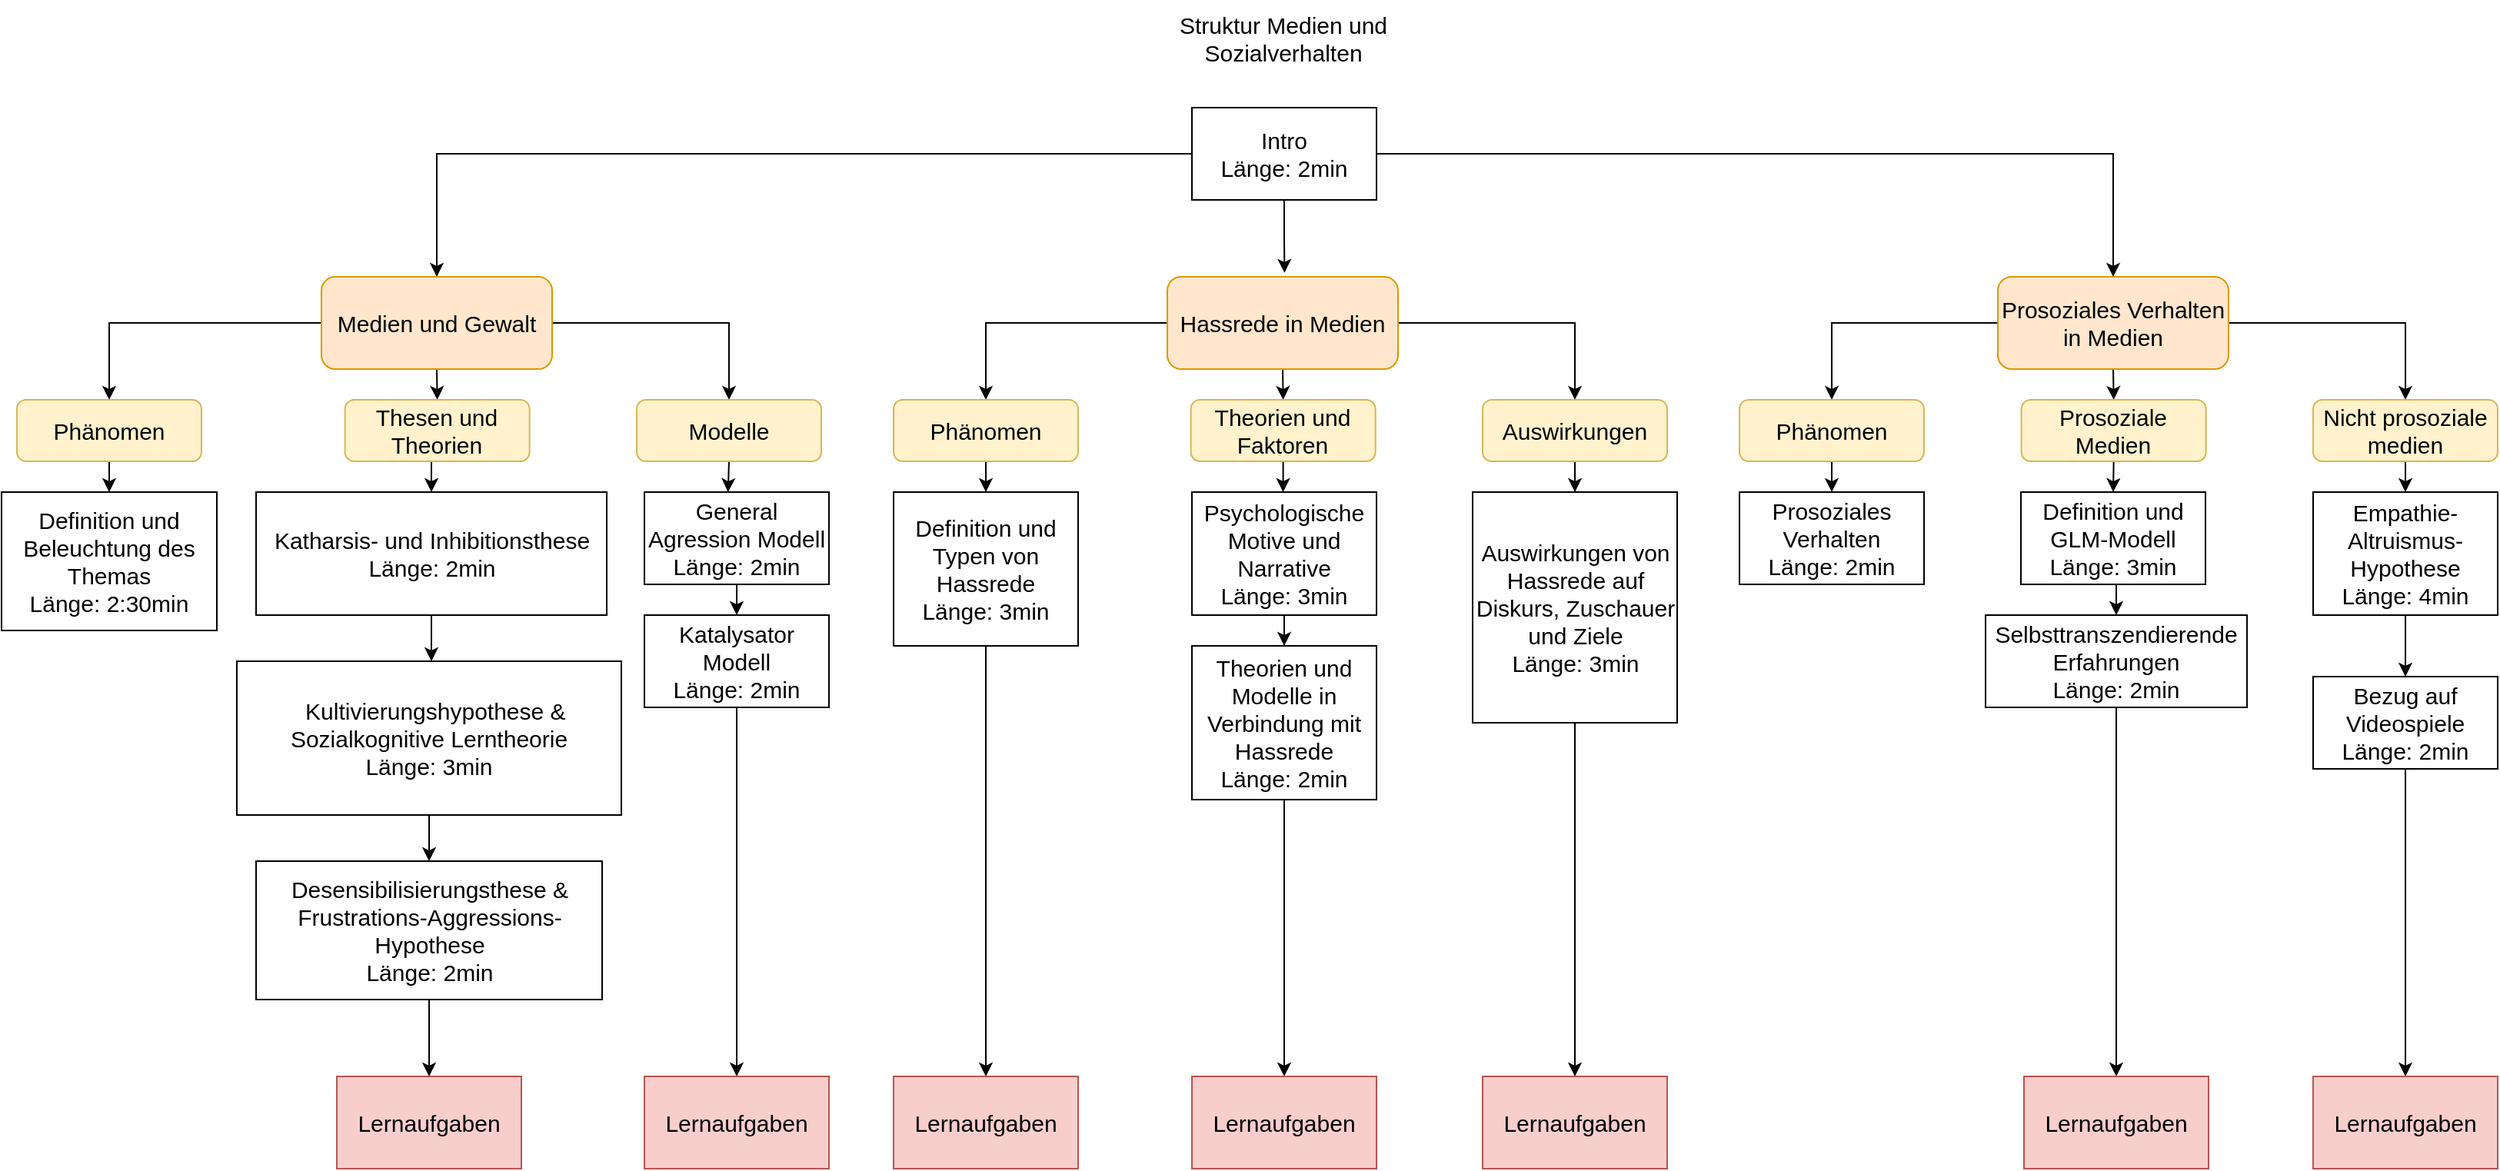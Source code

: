 <mxfile version="22.1.7" type="github">
  <diagram id="prtHgNgQTEPvFCAcTncT" name="Page-1">
    <mxGraphModel dx="3149" dy="1277" grid="1" gridSize="10" guides="1" tooltips="1" connect="1" arrows="1" fold="1" page="1" pageScale="1" pageWidth="827" pageHeight="1169" math="0" shadow="0">
      <root>
        <mxCell id="0" />
        <mxCell id="1" parent="0" />
        <mxCell id="45bAfZuj3s9cAP-3UW4G-1" value="Struktur Medien und Sozialverhalten" style="text;html=1;strokeColor=none;fillColor=none;align=center;verticalAlign=middle;whiteSpace=wrap;rounded=0;fontSize=15;" parent="1" vertex="1">
          <mxGeometry x="123" y="20" width="241" height="50" as="geometry" />
        </mxCell>
        <mxCell id="45bAfZuj3s9cAP-3UW4G-5" style="edgeStyle=orthogonalEdgeStyle;rounded=0;orthogonalLoop=1;jettySize=auto;html=1;fontSize=15;entryX=0.5;entryY=0;entryDx=0;entryDy=0;" parent="1" source="45bAfZuj3s9cAP-3UW4G-2" target="45bAfZuj3s9cAP-3UW4G-10" edge="1">
          <mxGeometry relative="1" as="geometry">
            <mxPoint x="90" y="200" as="targetPoint" />
          </mxGeometry>
        </mxCell>
        <mxCell id="dNwmKPcMfGst-BSoK7ff-26" style="edgeStyle=orthogonalEdgeStyle;rounded=0;orthogonalLoop=1;jettySize=auto;html=1;exitX=1;exitY=0.5;exitDx=0;exitDy=0;entryX=0.5;entryY=0;entryDx=0;entryDy=0;" parent="1" source="45bAfZuj3s9cAP-3UW4G-2" target="dNwmKPcMfGst-BSoK7ff-22" edge="1">
          <mxGeometry relative="1" as="geometry" />
        </mxCell>
        <mxCell id="45bAfZuj3s9cAP-3UW4G-2" value="Intro&lt;br&gt;Länge: 2min" style="rounded=0;whiteSpace=wrap;html=1;fontSize=15;" parent="1" vertex="1">
          <mxGeometry x="184" y="90" width="120" height="60" as="geometry" />
        </mxCell>
        <mxCell id="dNwmKPcMfGst-BSoK7ff-2" style="edgeStyle=orthogonalEdgeStyle;rounded=0;orthogonalLoop=1;jettySize=auto;html=1;exitX=0;exitY=0.5;exitDx=0;exitDy=0;entryX=0.5;entryY=0;entryDx=0;entryDy=0;" parent="1" source="45bAfZuj3s9cAP-3UW4G-10" target="dNwmKPcMfGst-BSoK7ff-1" edge="1">
          <mxGeometry relative="1" as="geometry" />
        </mxCell>
        <mxCell id="dNwmKPcMfGst-BSoK7ff-3" style="edgeStyle=orthogonalEdgeStyle;rounded=0;orthogonalLoop=1;jettySize=auto;html=1;exitX=0.5;exitY=1;exitDx=0;exitDy=0;entryX=0.5;entryY=0;entryDx=0;entryDy=0;" parent="1" source="45bAfZuj3s9cAP-3UW4G-10" target="45bAfZuj3s9cAP-3UW4G-34" edge="1">
          <mxGeometry relative="1" as="geometry" />
        </mxCell>
        <mxCell id="dNwmKPcMfGst-BSoK7ff-4" style="edgeStyle=orthogonalEdgeStyle;rounded=0;orthogonalLoop=1;jettySize=auto;html=1;exitX=1;exitY=0.5;exitDx=0;exitDy=0;entryX=0.5;entryY=0;entryDx=0;entryDy=0;" parent="1" source="45bAfZuj3s9cAP-3UW4G-10" target="45bAfZuj3s9cAP-3UW4G-35" edge="1">
          <mxGeometry relative="1" as="geometry" />
        </mxCell>
        <mxCell id="45bAfZuj3s9cAP-3UW4G-10" value="Medien und Gewalt" style="rounded=1;whiteSpace=wrap;html=1;fontSize=15;fillColor=#ffe6cc;strokeColor=#d79b00;" parent="1" vertex="1">
          <mxGeometry x="-382" y="200" width="150" height="60" as="geometry" />
        </mxCell>
        <mxCell id="45bAfZuj3s9cAP-3UW4G-43" value="" style="edgeStyle=orthogonalEdgeStyle;rounded=0;orthogonalLoop=1;jettySize=auto;html=1;fontSize=15;" parent="1" source="45bAfZuj3s9cAP-3UW4G-12" target="45bAfZuj3s9cAP-3UW4G-17" edge="1">
          <mxGeometry relative="1" as="geometry">
            <Array as="points">
              <mxPoint x="-312" y="420" />
              <mxPoint x="-312" y="420" />
            </Array>
          </mxGeometry>
        </mxCell>
        <mxCell id="45bAfZuj3s9cAP-3UW4G-12" value="Katharsis- und Inhibitionsthese&lt;br&gt;Länge: 2min" style="rounded=0;whiteSpace=wrap;html=1;fontSize=15;" parent="1" vertex="1">
          <mxGeometry x="-424.5" y="340" width="228" height="80" as="geometry" />
        </mxCell>
        <mxCell id="dNwmKPcMfGst-BSoK7ff-9" style="edgeStyle=orthogonalEdgeStyle;rounded=0;orthogonalLoop=1;jettySize=auto;html=1;exitX=0.5;exitY=1;exitDx=0;exitDy=0;" parent="1" source="45bAfZuj3s9cAP-3UW4G-17" target="dNwmKPcMfGst-BSoK7ff-7" edge="1">
          <mxGeometry relative="1" as="geometry" />
        </mxCell>
        <mxCell id="45bAfZuj3s9cAP-3UW4G-17" value="&amp;nbsp; Kultivierungshypothese &amp;amp; Sozialkognitive Lerntheorie&lt;br&gt;Länge: 3min" style="rounded=0;whiteSpace=wrap;html=1;fontSize=15;" parent="1" vertex="1">
          <mxGeometry x="-437" y="450" width="250" height="100" as="geometry" />
        </mxCell>
        <mxCell id="45bAfZuj3s9cAP-3UW4G-28" style="edgeStyle=orthogonalEdgeStyle;rounded=0;orthogonalLoop=1;jettySize=auto;html=1;fontSize=15;" parent="1" source="45bAfZuj3s9cAP-3UW4G-25" target="45bAfZuj3s9cAP-3UW4G-29" edge="1">
          <mxGeometry relative="1" as="geometry">
            <mxPoint x="-112" y="540" as="targetPoint" />
          </mxGeometry>
        </mxCell>
        <mxCell id="45bAfZuj3s9cAP-3UW4G-25" value="General Agression Modell&lt;br&gt;Länge: 2min" style="rounded=0;whiteSpace=wrap;html=1;fontSize=15;" parent="1" vertex="1">
          <mxGeometry x="-172" y="340" width="120" height="60" as="geometry" />
        </mxCell>
        <mxCell id="45bAfZuj3s9cAP-3UW4G-54" style="edgeStyle=orthogonalEdgeStyle;rounded=0;orthogonalLoop=1;jettySize=auto;html=1;fontSize=15;" parent="1" source="45bAfZuj3s9cAP-3UW4G-29" target="45bAfZuj3s9cAP-3UW4G-55" edge="1">
          <mxGeometry relative="1" as="geometry">
            <mxPoint x="-112.0" y="540" as="targetPoint" />
          </mxGeometry>
        </mxCell>
        <mxCell id="45bAfZuj3s9cAP-3UW4G-29" value="Katalysator Modell&lt;br&gt;Länge: 2min" style="rounded=0;whiteSpace=wrap;html=1;fontSize=15;" parent="1" vertex="1">
          <mxGeometry x="-172" y="420" width="120" height="60" as="geometry" />
        </mxCell>
        <mxCell id="45bAfZuj3s9cAP-3UW4G-38" style="edgeStyle=orthogonalEdgeStyle;rounded=0;orthogonalLoop=1;jettySize=auto;html=1;exitX=0.5;exitY=1;exitDx=0;exitDy=0;entryX=0.5;entryY=0;entryDx=0;entryDy=0;fontSize=15;" parent="1" source="45bAfZuj3s9cAP-3UW4G-34" target="45bAfZuj3s9cAP-3UW4G-12" edge="1">
          <mxGeometry relative="1" as="geometry" />
        </mxCell>
        <mxCell id="45bAfZuj3s9cAP-3UW4G-34" value="Thesen und Theorien" style="rounded=1;whiteSpace=wrap;html=1;fontSize=15;fillColor=#fff2cc;strokeColor=#d6b656;" parent="1" vertex="1">
          <mxGeometry x="-366.68" y="280" width="120" height="40" as="geometry" />
        </mxCell>
        <mxCell id="45bAfZuj3s9cAP-3UW4G-42" style="edgeStyle=orthogonalEdgeStyle;rounded=0;orthogonalLoop=1;jettySize=auto;html=1;exitX=0.5;exitY=1;exitDx=0;exitDy=0;entryX=0.453;entryY=0;entryDx=0;entryDy=0;entryPerimeter=0;fontSize=15;" parent="1" source="45bAfZuj3s9cAP-3UW4G-35" target="45bAfZuj3s9cAP-3UW4G-25" edge="1">
          <mxGeometry relative="1" as="geometry" />
        </mxCell>
        <mxCell id="45bAfZuj3s9cAP-3UW4G-35" value="Modelle" style="rounded=1;whiteSpace=wrap;html=1;fontSize=15;fillColor=#fff2cc;strokeColor=#d6b656;" parent="1" vertex="1">
          <mxGeometry x="-177" y="280" width="120" height="40" as="geometry" />
        </mxCell>
        <mxCell id="45bAfZuj3s9cAP-3UW4G-53" value="Lernaufgaben" style="rounded=0;whiteSpace=wrap;html=1;fontSize=15;fillColor=#f8cecc;strokeColor=#b85450;" parent="1" vertex="1">
          <mxGeometry x="-372.0" y="720" width="120" height="60" as="geometry" />
        </mxCell>
        <mxCell id="45bAfZuj3s9cAP-3UW4G-55" value="Lernaufgaben" style="rounded=0;whiteSpace=wrap;html=1;fontSize=15;fillColor=#f8cecc;strokeColor=#b85450;" parent="1" vertex="1">
          <mxGeometry x="-172.0" y="720" width="120" height="60" as="geometry" />
        </mxCell>
        <mxCell id="dNwmKPcMfGst-BSoK7ff-6" value="" style="edgeStyle=orthogonalEdgeStyle;rounded=0;orthogonalLoop=1;jettySize=auto;html=1;" parent="1" source="dNwmKPcMfGst-BSoK7ff-1" target="dNwmKPcMfGst-BSoK7ff-5" edge="1">
          <mxGeometry relative="1" as="geometry" />
        </mxCell>
        <mxCell id="dNwmKPcMfGst-BSoK7ff-1" value="Phänomen" style="rounded=1;whiteSpace=wrap;html=1;fontSize=15;fillColor=#fff2cc;strokeColor=#d6b656;" parent="1" vertex="1">
          <mxGeometry x="-580" y="280" width="120" height="40" as="geometry" />
        </mxCell>
        <mxCell id="dNwmKPcMfGst-BSoK7ff-5" value="&lt;span style=&quot;font-size: 15px;&quot;&gt;Definition und Beleuchtung des Themas&lt;br&gt;Länge: 2:30min&lt;br&gt;&lt;/span&gt;" style="rounded=0;whiteSpace=wrap;html=1;" parent="1" vertex="1">
          <mxGeometry x="-590" y="340" width="140" height="90" as="geometry" />
        </mxCell>
        <mxCell id="dNwmKPcMfGst-BSoK7ff-10" style="edgeStyle=orthogonalEdgeStyle;rounded=0;orthogonalLoop=1;jettySize=auto;html=1;exitX=0.5;exitY=1;exitDx=0;exitDy=0;entryX=0.5;entryY=0;entryDx=0;entryDy=0;" parent="1" source="dNwmKPcMfGst-BSoK7ff-7" target="45bAfZuj3s9cAP-3UW4G-53" edge="1">
          <mxGeometry relative="1" as="geometry">
            <mxPoint x="-312" y="680" as="targetPoint" />
          </mxGeometry>
        </mxCell>
        <mxCell id="dNwmKPcMfGst-BSoK7ff-7" value="&lt;font style=&quot;font-size: 15px;&quot;&gt;Desensibilisierungsthese &amp;amp; Frustrations-Aggressions-Hypothese&lt;br&gt;Länge: 2min&lt;br&gt;&lt;/font&gt;" style="rounded=0;whiteSpace=wrap;html=1;" parent="1" vertex="1">
          <mxGeometry x="-424.5" y="580" width="225" height="90" as="geometry" />
        </mxCell>
        <mxCell id="dNwmKPcMfGst-BSoK7ff-12" style="edgeStyle=orthogonalEdgeStyle;rounded=0;orthogonalLoop=1;jettySize=auto;html=1;exitX=0;exitY=0.5;exitDx=0;exitDy=0;entryX=0.5;entryY=0;entryDx=0;entryDy=0;" parent="1" source="dNwmKPcMfGst-BSoK7ff-15" target="dNwmKPcMfGst-BSoK7ff-18" edge="1">
          <mxGeometry relative="1" as="geometry" />
        </mxCell>
        <mxCell id="dNwmKPcMfGst-BSoK7ff-13" style="edgeStyle=orthogonalEdgeStyle;rounded=0;orthogonalLoop=1;jettySize=auto;html=1;exitX=0.5;exitY=1;exitDx=0;exitDy=0;entryX=0.5;entryY=0;entryDx=0;entryDy=0;" parent="1" source="dNwmKPcMfGst-BSoK7ff-15" target="dNwmKPcMfGst-BSoK7ff-16" edge="1">
          <mxGeometry relative="1" as="geometry" />
        </mxCell>
        <mxCell id="dNwmKPcMfGst-BSoK7ff-14" style="edgeStyle=orthogonalEdgeStyle;rounded=0;orthogonalLoop=1;jettySize=auto;html=1;exitX=1;exitY=0.5;exitDx=0;exitDy=0;entryX=0.5;entryY=0;entryDx=0;entryDy=0;" parent="1" source="dNwmKPcMfGst-BSoK7ff-15" target="dNwmKPcMfGst-BSoK7ff-17" edge="1">
          <mxGeometry relative="1" as="geometry" />
        </mxCell>
        <mxCell id="dNwmKPcMfGst-BSoK7ff-15" value="Hassrede in Medien" style="rounded=1;whiteSpace=wrap;html=1;fontSize=15;fillColor=#ffe6cc;strokeColor=#d79b00;" parent="1" vertex="1">
          <mxGeometry x="168" y="200" width="150" height="60" as="geometry" />
        </mxCell>
        <mxCell id="T0l5JUQyO69CC_i279kQ-6" value="" style="edgeStyle=orthogonalEdgeStyle;rounded=0;orthogonalLoop=1;jettySize=auto;html=1;" edge="1" parent="1" source="dNwmKPcMfGst-BSoK7ff-16" target="T0l5JUQyO69CC_i279kQ-3">
          <mxGeometry relative="1" as="geometry" />
        </mxCell>
        <mxCell id="dNwmKPcMfGst-BSoK7ff-16" value="Theorien und Faktoren" style="rounded=1;whiteSpace=wrap;html=1;fontSize=15;fillColor=#fff2cc;strokeColor=#d6b656;" parent="1" vertex="1">
          <mxGeometry x="183.32" y="280" width="120" height="40" as="geometry" />
        </mxCell>
        <mxCell id="T0l5JUQyO69CC_i279kQ-9" value="" style="edgeStyle=orthogonalEdgeStyle;rounded=0;orthogonalLoop=1;jettySize=auto;html=1;" edge="1" parent="1" source="dNwmKPcMfGst-BSoK7ff-17" target="T0l5JUQyO69CC_i279kQ-8">
          <mxGeometry relative="1" as="geometry" />
        </mxCell>
        <mxCell id="dNwmKPcMfGst-BSoK7ff-17" value="Auswirkungen" style="rounded=1;whiteSpace=wrap;html=1;fontSize=15;fillColor=#fff2cc;strokeColor=#d6b656;" parent="1" vertex="1">
          <mxGeometry x="373" y="280" width="120" height="40" as="geometry" />
        </mxCell>
        <mxCell id="T0l5JUQyO69CC_i279kQ-2" value="" style="edgeStyle=orthogonalEdgeStyle;rounded=0;orthogonalLoop=1;jettySize=auto;html=1;" edge="1" parent="1" source="dNwmKPcMfGst-BSoK7ff-18" target="T0l5JUQyO69CC_i279kQ-1">
          <mxGeometry relative="1" as="geometry" />
        </mxCell>
        <mxCell id="dNwmKPcMfGst-BSoK7ff-18" value="Phänomen" style="rounded=1;whiteSpace=wrap;html=1;fontSize=15;fillColor=#fff2cc;strokeColor=#d6b656;" parent="1" vertex="1">
          <mxGeometry x="-10" y="280" width="120" height="40" as="geometry" />
        </mxCell>
        <mxCell id="dNwmKPcMfGst-BSoK7ff-19" style="edgeStyle=orthogonalEdgeStyle;rounded=0;orthogonalLoop=1;jettySize=auto;html=1;exitX=0;exitY=0.5;exitDx=0;exitDy=0;entryX=0.5;entryY=0;entryDx=0;entryDy=0;" parent="1" source="dNwmKPcMfGst-BSoK7ff-22" target="dNwmKPcMfGst-BSoK7ff-25" edge="1">
          <mxGeometry relative="1" as="geometry" />
        </mxCell>
        <mxCell id="dNwmKPcMfGst-BSoK7ff-20" style="edgeStyle=orthogonalEdgeStyle;rounded=0;orthogonalLoop=1;jettySize=auto;html=1;exitX=0.5;exitY=1;exitDx=0;exitDy=0;entryX=0.5;entryY=0;entryDx=0;entryDy=0;" parent="1" source="dNwmKPcMfGst-BSoK7ff-22" target="dNwmKPcMfGst-BSoK7ff-23" edge="1">
          <mxGeometry relative="1" as="geometry" />
        </mxCell>
        <mxCell id="dNwmKPcMfGst-BSoK7ff-21" style="edgeStyle=orthogonalEdgeStyle;rounded=0;orthogonalLoop=1;jettySize=auto;html=1;exitX=1;exitY=0.5;exitDx=0;exitDy=0;entryX=0.5;entryY=0;entryDx=0;entryDy=0;" parent="1" source="dNwmKPcMfGst-BSoK7ff-22" target="dNwmKPcMfGst-BSoK7ff-24" edge="1">
          <mxGeometry relative="1" as="geometry" />
        </mxCell>
        <mxCell id="dNwmKPcMfGst-BSoK7ff-22" value="Prosoziales Verhalten in Medien" style="rounded=1;whiteSpace=wrap;html=1;fontSize=15;fillColor=#ffe6cc;strokeColor=#d79b00;" parent="1" vertex="1">
          <mxGeometry x="708" y="200" width="150" height="60" as="geometry" />
        </mxCell>
        <mxCell id="T0l5JUQyO69CC_i279kQ-22" style="edgeStyle=orthogonalEdgeStyle;rounded=0;orthogonalLoop=1;jettySize=auto;html=1;exitX=0.5;exitY=1;exitDx=0;exitDy=0;entryX=0.5;entryY=0;entryDx=0;entryDy=0;" edge="1" parent="1" source="dNwmKPcMfGst-BSoK7ff-23" target="T0l5JUQyO69CC_i279kQ-21">
          <mxGeometry relative="1" as="geometry" />
        </mxCell>
        <mxCell id="dNwmKPcMfGst-BSoK7ff-23" value="Prosoziale Medien" style="rounded=1;whiteSpace=wrap;html=1;fontSize=15;fillColor=#fff2cc;strokeColor=#d6b656;" parent="1" vertex="1">
          <mxGeometry x="723.32" y="280" width="120" height="40" as="geometry" />
        </mxCell>
        <mxCell id="T0l5JUQyO69CC_i279kQ-26" style="edgeStyle=orthogonalEdgeStyle;rounded=0;orthogonalLoop=1;jettySize=auto;html=1;exitX=0.5;exitY=1;exitDx=0;exitDy=0;entryX=0.5;entryY=0;entryDx=0;entryDy=0;" edge="1" parent="1" source="dNwmKPcMfGst-BSoK7ff-24" target="T0l5JUQyO69CC_i279kQ-25">
          <mxGeometry relative="1" as="geometry" />
        </mxCell>
        <mxCell id="dNwmKPcMfGst-BSoK7ff-24" value="Nicht prosoziale medien" style="rounded=1;whiteSpace=wrap;html=1;fontSize=15;fillColor=#fff2cc;strokeColor=#d6b656;" parent="1" vertex="1">
          <mxGeometry x="913" y="280" width="120" height="40" as="geometry" />
        </mxCell>
        <mxCell id="T0l5JUQyO69CC_i279kQ-20" style="edgeStyle=orthogonalEdgeStyle;rounded=0;orthogonalLoop=1;jettySize=auto;html=1;exitX=0.5;exitY=1;exitDx=0;exitDy=0;entryX=0.5;entryY=0;entryDx=0;entryDy=0;" edge="1" parent="1" source="dNwmKPcMfGst-BSoK7ff-25" target="T0l5JUQyO69CC_i279kQ-19">
          <mxGeometry relative="1" as="geometry" />
        </mxCell>
        <mxCell id="dNwmKPcMfGst-BSoK7ff-25" value="Phänomen" style="rounded=1;whiteSpace=wrap;html=1;fontSize=15;fillColor=#fff2cc;strokeColor=#d6b656;" parent="1" vertex="1">
          <mxGeometry x="540" y="280" width="120" height="40" as="geometry" />
        </mxCell>
        <mxCell id="T0l5JUQyO69CC_i279kQ-16" value="" style="edgeStyle=orthogonalEdgeStyle;rounded=0;orthogonalLoop=1;jettySize=auto;html=1;" edge="1" parent="1" source="T0l5JUQyO69CC_i279kQ-1" target="T0l5JUQyO69CC_i279kQ-15">
          <mxGeometry relative="1" as="geometry" />
        </mxCell>
        <mxCell id="T0l5JUQyO69CC_i279kQ-1" value="Definition und Typen von Hassrede&lt;br style=&quot;font-size: 15px;&quot;&gt;Länge: 3min" style="rounded=0;whiteSpace=wrap;html=1;fontSize=15;" vertex="1" parent="1">
          <mxGeometry x="-10" y="340" width="120" height="100" as="geometry" />
        </mxCell>
        <mxCell id="T0l5JUQyO69CC_i279kQ-7" value="" style="edgeStyle=orthogonalEdgeStyle;rounded=0;orthogonalLoop=1;jettySize=auto;html=1;" edge="1" parent="1" source="T0l5JUQyO69CC_i279kQ-3" target="T0l5JUQyO69CC_i279kQ-4">
          <mxGeometry relative="1" as="geometry" />
        </mxCell>
        <mxCell id="T0l5JUQyO69CC_i279kQ-3" value="Psychologische Motive und Narrative&lt;br&gt;Länge: 3min" style="rounded=0;whiteSpace=wrap;html=1;fontSize=15;" vertex="1" parent="1">
          <mxGeometry x="184" y="340" width="120" height="80" as="geometry" />
        </mxCell>
        <mxCell id="T0l5JUQyO69CC_i279kQ-14" value="" style="edgeStyle=orthogonalEdgeStyle;rounded=0;orthogonalLoop=1;jettySize=auto;html=1;" edge="1" parent="1" source="T0l5JUQyO69CC_i279kQ-4" target="T0l5JUQyO69CC_i279kQ-11">
          <mxGeometry relative="1" as="geometry" />
        </mxCell>
        <mxCell id="T0l5JUQyO69CC_i279kQ-4" value="Theorien und Modelle in Verbindung mit Hassrede&lt;br&gt;Länge: 2min" style="rounded=0;whiteSpace=wrap;html=1;fontSize=15;" vertex="1" parent="1">
          <mxGeometry x="184" y="440" width="120" height="100" as="geometry" />
        </mxCell>
        <mxCell id="T0l5JUQyO69CC_i279kQ-13" style="edgeStyle=orthogonalEdgeStyle;rounded=0;orthogonalLoop=1;jettySize=auto;html=1;entryX=0.5;entryY=0;entryDx=0;entryDy=0;" edge="1" parent="1" source="T0l5JUQyO69CC_i279kQ-8" target="T0l5JUQyO69CC_i279kQ-12">
          <mxGeometry relative="1" as="geometry" />
        </mxCell>
        <mxCell id="T0l5JUQyO69CC_i279kQ-8" value="&lt;font style=&quot;font-size: 15px;&quot;&gt;Auswirkungen von Hassrede auf Diskurs, Zuschauer und Ziele&lt;br&gt;Länge: 3min&lt;br&gt;&lt;/font&gt;" style="rounded=0;whiteSpace=wrap;html=1;" vertex="1" parent="1">
          <mxGeometry x="366.5" y="340" width="133" height="150" as="geometry" />
        </mxCell>
        <mxCell id="T0l5JUQyO69CC_i279kQ-10" style="edgeStyle=orthogonalEdgeStyle;rounded=0;orthogonalLoop=1;jettySize=auto;html=1;exitX=0.5;exitY=1;exitDx=0;exitDy=0;entryX=0.508;entryY=-0.043;entryDx=0;entryDy=0;entryPerimeter=0;" edge="1" parent="1" source="45bAfZuj3s9cAP-3UW4G-2" target="dNwmKPcMfGst-BSoK7ff-15">
          <mxGeometry relative="1" as="geometry" />
        </mxCell>
        <mxCell id="T0l5JUQyO69CC_i279kQ-11" value="Lernaufgaben" style="rounded=0;whiteSpace=wrap;html=1;fontSize=15;fillColor=#f8cecc;strokeColor=#b85450;" vertex="1" parent="1">
          <mxGeometry x="184.0" y="720" width="120" height="60" as="geometry" />
        </mxCell>
        <mxCell id="T0l5JUQyO69CC_i279kQ-12" value="Lernaufgaben" style="rounded=0;whiteSpace=wrap;html=1;fontSize=15;fillColor=#f8cecc;strokeColor=#b85450;" vertex="1" parent="1">
          <mxGeometry x="373.0" y="720" width="120" height="60" as="geometry" />
        </mxCell>
        <mxCell id="T0l5JUQyO69CC_i279kQ-15" value="Lernaufgaben" style="rounded=0;whiteSpace=wrap;html=1;fontSize=15;fillColor=#f8cecc;strokeColor=#b85450;" vertex="1" parent="1">
          <mxGeometry x="-10.0" y="720" width="120" height="60" as="geometry" />
        </mxCell>
        <mxCell id="T0l5JUQyO69CC_i279kQ-19" value="&lt;font style=&quot;font-size: 15px;&quot;&gt;Prosoziales Verhalten&lt;br&gt;Länge: 2min&lt;br&gt;&lt;/font&gt;" style="rounded=0;whiteSpace=wrap;html=1;" vertex="1" parent="1">
          <mxGeometry x="540" y="340" width="120" height="60" as="geometry" />
        </mxCell>
        <mxCell id="T0l5JUQyO69CC_i279kQ-24" style="edgeStyle=orthogonalEdgeStyle;rounded=0;orthogonalLoop=1;jettySize=auto;html=1;exitX=0.5;exitY=1;exitDx=0;exitDy=0;entryX=0.5;entryY=0;entryDx=0;entryDy=0;" edge="1" parent="1" source="T0l5JUQyO69CC_i279kQ-21" target="T0l5JUQyO69CC_i279kQ-23">
          <mxGeometry relative="1" as="geometry" />
        </mxCell>
        <mxCell id="T0l5JUQyO69CC_i279kQ-21" value="&lt;font style=&quot;font-size: 15px;&quot;&gt;Definition und&lt;br&gt;GLM-Modell&lt;br&gt;Länge: 3min&lt;br&gt;&lt;/font&gt;" style="rounded=0;whiteSpace=wrap;html=1;" vertex="1" parent="1">
          <mxGeometry x="723" y="340" width="120" height="60" as="geometry" />
        </mxCell>
        <mxCell id="T0l5JUQyO69CC_i279kQ-30" style="edgeStyle=orthogonalEdgeStyle;rounded=0;orthogonalLoop=1;jettySize=auto;html=1;exitX=0.5;exitY=1;exitDx=0;exitDy=0;entryX=0.5;entryY=0;entryDx=0;entryDy=0;" edge="1" parent="1" source="T0l5JUQyO69CC_i279kQ-23" target="T0l5JUQyO69CC_i279kQ-29">
          <mxGeometry relative="1" as="geometry" />
        </mxCell>
        <mxCell id="T0l5JUQyO69CC_i279kQ-23" value="&lt;font style=&quot;font-size: 15px;&quot;&gt;Selbsttranszendierende Erfahrungen&lt;br&gt;Länge: 2min&lt;br&gt;&lt;/font&gt;" style="rounded=0;whiteSpace=wrap;html=1;" vertex="1" parent="1">
          <mxGeometry x="700" y="420" width="170" height="60" as="geometry" />
        </mxCell>
        <mxCell id="T0l5JUQyO69CC_i279kQ-28" value="" style="edgeStyle=orthogonalEdgeStyle;rounded=0;orthogonalLoop=1;jettySize=auto;html=1;" edge="1" parent="1" source="T0l5JUQyO69CC_i279kQ-25" target="T0l5JUQyO69CC_i279kQ-27">
          <mxGeometry relative="1" as="geometry" />
        </mxCell>
        <mxCell id="T0l5JUQyO69CC_i279kQ-25" value="&lt;font style=&quot;font-size: 15px;&quot;&gt;Empathie-Altruismus-Hypothese&lt;br&gt;Länge: 4min&lt;/font&gt;" style="rounded=0;whiteSpace=wrap;html=1;" vertex="1" parent="1">
          <mxGeometry x="913" y="340" width="120" height="80" as="geometry" />
        </mxCell>
        <mxCell id="T0l5JUQyO69CC_i279kQ-32" style="edgeStyle=orthogonalEdgeStyle;rounded=0;orthogonalLoop=1;jettySize=auto;html=1;exitX=0.5;exitY=1;exitDx=0;exitDy=0;entryX=0.5;entryY=0;entryDx=0;entryDy=0;" edge="1" parent="1" source="T0l5JUQyO69CC_i279kQ-27" target="T0l5JUQyO69CC_i279kQ-31">
          <mxGeometry relative="1" as="geometry" />
        </mxCell>
        <mxCell id="T0l5JUQyO69CC_i279kQ-27" value="&lt;font style=&quot;font-size: 15px;&quot;&gt;Bezug auf Videospiele&lt;br&gt;Länge: 2min&lt;br&gt;&lt;/font&gt;" style="rounded=0;whiteSpace=wrap;html=1;" vertex="1" parent="1">
          <mxGeometry x="913" y="460" width="120" height="60" as="geometry" />
        </mxCell>
        <mxCell id="T0l5JUQyO69CC_i279kQ-29" value="Lernaufgaben" style="rounded=0;whiteSpace=wrap;html=1;fontSize=15;fillColor=#f8cecc;strokeColor=#b85450;" vertex="1" parent="1">
          <mxGeometry x="725.0" y="720" width="120" height="60" as="geometry" />
        </mxCell>
        <mxCell id="T0l5JUQyO69CC_i279kQ-31" value="Lernaufgaben" style="rounded=0;whiteSpace=wrap;html=1;fontSize=15;fillColor=#f8cecc;strokeColor=#b85450;" vertex="1" parent="1">
          <mxGeometry x="913.0" y="720" width="120" height="60" as="geometry" />
        </mxCell>
      </root>
    </mxGraphModel>
  </diagram>
</mxfile>
